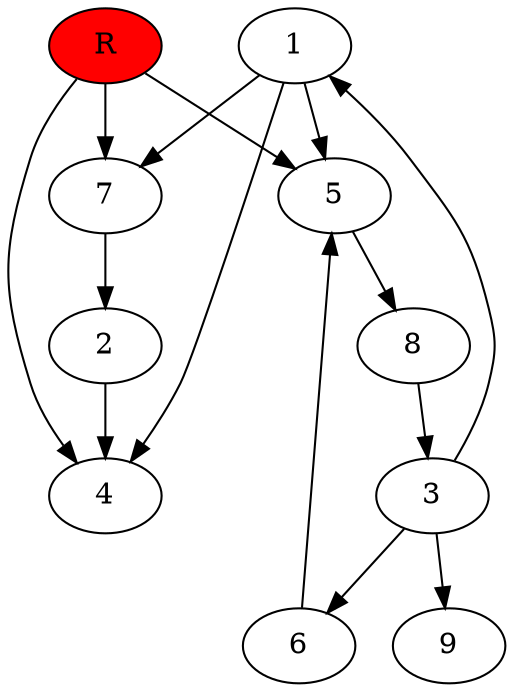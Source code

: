 digraph prb42411 {
	1
	2
	3
	4
	5
	6
	7
	8
	R [fillcolor="#ff0000" style=filled]
	1 -> 4
	1 -> 5
	1 -> 7
	2 -> 4
	3 -> 1
	3 -> 6
	3 -> 9
	5 -> 8
	6 -> 5
	7 -> 2
	8 -> 3
	R -> 4
	R -> 5
	R -> 7
}
